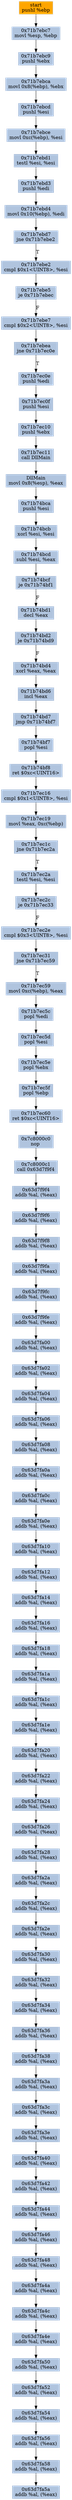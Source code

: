 digraph G {
node[shape=rectangle,style=filled,fillcolor=lightsteelblue,color=lightsteelblue]
bgcolor="transparent"
a0x71b7ebc6pushl_ebp[label="start\npushl %ebp",color="lightgrey",fillcolor="orange"];
a0x71b7ebc7movl_esp_ebp[label="0x71b7ebc7\nmovl %esp, %ebp"];
a0x71b7ebc9pushl_ebx[label="0x71b7ebc9\npushl %ebx"];
a0x71b7ebcamovl_0x8ebp__ebx[label="0x71b7ebca\nmovl 0x8(%ebp), %ebx"];
a0x71b7ebcdpushl_esi[label="0x71b7ebcd\npushl %esi"];
a0x71b7ebcemovl_0xcebp__esi[label="0x71b7ebce\nmovl 0xc(%ebp), %esi"];
a0x71b7ebd1testl_esi_esi[label="0x71b7ebd1\ntestl %esi, %esi"];
a0x71b7ebd3pushl_edi[label="0x71b7ebd3\npushl %edi"];
a0x71b7ebd4movl_0x10ebp__edi[label="0x71b7ebd4\nmovl 0x10(%ebp), %edi"];
a0x71b7ebd7jne_0x71b7ebe2[label="0x71b7ebd7\njne 0x71b7ebe2"];
a0x71b7ebe2cmpl_0x1UINT8_esi[label="0x71b7ebe2\ncmpl $0x1<UINT8>, %esi"];
a0x71b7ebe5je_0x71b7ebec[label="0x71b7ebe5\nje 0x71b7ebec"];
a0x71b7ebe7cmpl_0x2UINT8_esi[label="0x71b7ebe7\ncmpl $0x2<UINT8>, %esi"];
a0x71b7ebeajne_0x71b7ec0e[label="0x71b7ebea\njne 0x71b7ec0e"];
a0x71b7ec0epushl_edi[label="0x71b7ec0e\npushl %edi"];
a0x71b7ec0fpushl_esi[label="0x71b7ec0f\npushl %esi"];
a0x71b7ec10pushl_ebx[label="0x71b7ec10\npushl %ebx"];
a0x71b7ec11call_DllMain[label="0x71b7ec11\ncall DllMain"];
a0x71b74bc6movl_0x8esp__eax[label="DllMain\nmovl 0x8(%esp), %eax"];
a0x71b74bcapushl_esi[label="0x71b74bca\npushl %esi"];
a0x71b74bcbxorl_esi_esi[label="0x71b74bcb\nxorl %esi, %esi"];
a0x71b74bcdsubl_esi_eax[label="0x71b74bcd\nsubl %esi, %eax"];
a0x71b74bcfje_0x71b74bf1[label="0x71b74bcf\nje 0x71b74bf1"];
a0x71b74bd1decl_eax[label="0x71b74bd1\ndecl %eax"];
a0x71b74bd2je_0x71b74bd9[label="0x71b74bd2\nje 0x71b74bd9"];
a0x71b74bd4xorl_eax_eax[label="0x71b74bd4\nxorl %eax, %eax"];
a0x71b74bd6incl_eax[label="0x71b74bd6\nincl %eax"];
a0x71b74bd7jmp_0x71b74bf7[label="0x71b74bd7\njmp 0x71b74bf7"];
a0x71b74bf7popl_esi[label="0x71b74bf7\npopl %esi"];
a0x71b74bf8ret_0xcUINT16[label="0x71b74bf8\nret $0xc<UINT16>"];
a0x71b7ec16cmpl_0x1UINT8_esi[label="0x71b7ec16\ncmpl $0x1<UINT8>, %esi"];
a0x71b7ec19movl_eax_0xcebp_[label="0x71b7ec19\nmovl %eax, 0xc(%ebp)"];
a0x71b7ec1cjne_0x71b7ec2a[label="0x71b7ec1c\njne 0x71b7ec2a"];
a0x71b7ec2atestl_esi_esi[label="0x71b7ec2a\ntestl %esi, %esi"];
a0x71b7ec2cje_0x71b7ec33[label="0x71b7ec2c\nje 0x71b7ec33"];
a0x71b7ec2ecmpl_0x3UINT8_esi[label="0x71b7ec2e\ncmpl $0x3<UINT8>, %esi"];
a0x71b7ec31jne_0x71b7ec59[label="0x71b7ec31\njne 0x71b7ec59"];
a0x71b7ec59movl_0xcebp__eax[label="0x71b7ec59\nmovl 0xc(%ebp), %eax"];
a0x71b7ec5cpopl_edi[label="0x71b7ec5c\npopl %edi"];
a0x71b7ec5dpopl_esi[label="0x71b7ec5d\npopl %esi"];
a0x71b7ec5epopl_ebx[label="0x71b7ec5e\npopl %ebx"];
a0x71b7ec5fpopl_ebp[label="0x71b7ec5f\npopl %ebp"];
a0x71b7ec60ret_0xcUINT16[label="0x71b7ec60\nret $0xc<UINT16>"];
a0x7c8000c0nop_[label="0x7c8000c0\nnop "];
a0x7c8000c1call_0x63d7f9f4[label="0x7c8000c1\ncall 0x63d7f9f4"];
a0x63d7f9f4addb_al_eax_[label="0x63d7f9f4\naddb %al, (%eax)"];
a0x63d7f9f6addb_al_eax_[label="0x63d7f9f6\naddb %al, (%eax)"];
a0x63d7f9f8addb_al_eax_[label="0x63d7f9f8\naddb %al, (%eax)"];
a0x63d7f9faaddb_al_eax_[label="0x63d7f9fa\naddb %al, (%eax)"];
a0x63d7f9fcaddb_al_eax_[label="0x63d7f9fc\naddb %al, (%eax)"];
a0x63d7f9feaddb_al_eax_[label="0x63d7f9fe\naddb %al, (%eax)"];
a0x63d7fa00addb_al_eax_[label="0x63d7fa00\naddb %al, (%eax)"];
a0x63d7fa02addb_al_eax_[label="0x63d7fa02\naddb %al, (%eax)"];
a0x63d7fa04addb_al_eax_[label="0x63d7fa04\naddb %al, (%eax)"];
a0x63d7fa06addb_al_eax_[label="0x63d7fa06\naddb %al, (%eax)"];
a0x63d7fa08addb_al_eax_[label="0x63d7fa08\naddb %al, (%eax)"];
a0x63d7fa0aaddb_al_eax_[label="0x63d7fa0a\naddb %al, (%eax)"];
a0x63d7fa0caddb_al_eax_[label="0x63d7fa0c\naddb %al, (%eax)"];
a0x63d7fa0eaddb_al_eax_[label="0x63d7fa0e\naddb %al, (%eax)"];
a0x63d7fa10addb_al_eax_[label="0x63d7fa10\naddb %al, (%eax)"];
a0x63d7fa12addb_al_eax_[label="0x63d7fa12\naddb %al, (%eax)"];
a0x63d7fa14addb_al_eax_[label="0x63d7fa14\naddb %al, (%eax)"];
a0x63d7fa16addb_al_eax_[label="0x63d7fa16\naddb %al, (%eax)"];
a0x63d7fa18addb_al_eax_[label="0x63d7fa18\naddb %al, (%eax)"];
a0x63d7fa1aaddb_al_eax_[label="0x63d7fa1a\naddb %al, (%eax)"];
a0x63d7fa1caddb_al_eax_[label="0x63d7fa1c\naddb %al, (%eax)"];
a0x63d7fa1eaddb_al_eax_[label="0x63d7fa1e\naddb %al, (%eax)"];
a0x63d7fa20addb_al_eax_[label="0x63d7fa20\naddb %al, (%eax)"];
a0x63d7fa22addb_al_eax_[label="0x63d7fa22\naddb %al, (%eax)"];
a0x63d7fa24addb_al_eax_[label="0x63d7fa24\naddb %al, (%eax)"];
a0x63d7fa26addb_al_eax_[label="0x63d7fa26\naddb %al, (%eax)"];
a0x63d7fa28addb_al_eax_[label="0x63d7fa28\naddb %al, (%eax)"];
a0x63d7fa2aaddb_al_eax_[label="0x63d7fa2a\naddb %al, (%eax)"];
a0x63d7fa2caddb_al_eax_[label="0x63d7fa2c\naddb %al, (%eax)"];
a0x63d7fa2eaddb_al_eax_[label="0x63d7fa2e\naddb %al, (%eax)"];
a0x63d7fa30addb_al_eax_[label="0x63d7fa30\naddb %al, (%eax)"];
a0x63d7fa32addb_al_eax_[label="0x63d7fa32\naddb %al, (%eax)"];
a0x63d7fa34addb_al_eax_[label="0x63d7fa34\naddb %al, (%eax)"];
a0x63d7fa36addb_al_eax_[label="0x63d7fa36\naddb %al, (%eax)"];
a0x63d7fa38addb_al_eax_[label="0x63d7fa38\naddb %al, (%eax)"];
a0x63d7fa3aaddb_al_eax_[label="0x63d7fa3a\naddb %al, (%eax)"];
a0x63d7fa3caddb_al_eax_[label="0x63d7fa3c\naddb %al, (%eax)"];
a0x63d7fa3eaddb_al_eax_[label="0x63d7fa3e\naddb %al, (%eax)"];
a0x63d7fa40addb_al_eax_[label="0x63d7fa40\naddb %al, (%eax)"];
a0x63d7fa42addb_al_eax_[label="0x63d7fa42\naddb %al, (%eax)"];
a0x63d7fa44addb_al_eax_[label="0x63d7fa44\naddb %al, (%eax)"];
a0x63d7fa46addb_al_eax_[label="0x63d7fa46\naddb %al, (%eax)"];
a0x63d7fa48addb_al_eax_[label="0x63d7fa48\naddb %al, (%eax)"];
a0x63d7fa4aaddb_al_eax_[label="0x63d7fa4a\naddb %al, (%eax)"];
a0x63d7fa4caddb_al_eax_[label="0x63d7fa4c\naddb %al, (%eax)"];
a0x63d7fa4eaddb_al_eax_[label="0x63d7fa4e\naddb %al, (%eax)"];
a0x63d7fa50addb_al_eax_[label="0x63d7fa50\naddb %al, (%eax)"];
a0x63d7fa52addb_al_eax_[label="0x63d7fa52\naddb %al, (%eax)"];
a0x63d7fa54addb_al_eax_[label="0x63d7fa54\naddb %al, (%eax)"];
a0x63d7fa56addb_al_eax_[label="0x63d7fa56\naddb %al, (%eax)"];
a0x63d7fa58addb_al_eax_[label="0x63d7fa58\naddb %al, (%eax)"];
a0x63d7fa5aaddb_al_eax_[label="0x63d7fa5a\naddb %al, (%eax)"];
a0x71b7ebc6pushl_ebp -> a0x71b7ebc7movl_esp_ebp [color="#000000"];
a0x71b7ebc7movl_esp_ebp -> a0x71b7ebc9pushl_ebx [color="#000000"];
a0x71b7ebc9pushl_ebx -> a0x71b7ebcamovl_0x8ebp__ebx [color="#000000"];
a0x71b7ebcamovl_0x8ebp__ebx -> a0x71b7ebcdpushl_esi [color="#000000"];
a0x71b7ebcdpushl_esi -> a0x71b7ebcemovl_0xcebp__esi [color="#000000"];
a0x71b7ebcemovl_0xcebp__esi -> a0x71b7ebd1testl_esi_esi [color="#000000"];
a0x71b7ebd1testl_esi_esi -> a0x71b7ebd3pushl_edi [color="#000000"];
a0x71b7ebd3pushl_edi -> a0x71b7ebd4movl_0x10ebp__edi [color="#000000"];
a0x71b7ebd4movl_0x10ebp__edi -> a0x71b7ebd7jne_0x71b7ebe2 [color="#000000"];
a0x71b7ebd7jne_0x71b7ebe2 -> a0x71b7ebe2cmpl_0x1UINT8_esi [color="#000000",label="T"];
a0x71b7ebe2cmpl_0x1UINT8_esi -> a0x71b7ebe5je_0x71b7ebec [color="#000000"];
a0x71b7ebe5je_0x71b7ebec -> a0x71b7ebe7cmpl_0x2UINT8_esi [color="#000000",label="F"];
a0x71b7ebe7cmpl_0x2UINT8_esi -> a0x71b7ebeajne_0x71b7ec0e [color="#000000"];
a0x71b7ebeajne_0x71b7ec0e -> a0x71b7ec0epushl_edi [color="#000000",label="T"];
a0x71b7ec0epushl_edi -> a0x71b7ec0fpushl_esi [color="#000000"];
a0x71b7ec0fpushl_esi -> a0x71b7ec10pushl_ebx [color="#000000"];
a0x71b7ec10pushl_ebx -> a0x71b7ec11call_DllMain [color="#000000"];
a0x71b7ec11call_DllMain -> a0x71b74bc6movl_0x8esp__eax [color="#000000"];
a0x71b74bc6movl_0x8esp__eax -> a0x71b74bcapushl_esi [color="#000000"];
a0x71b74bcapushl_esi -> a0x71b74bcbxorl_esi_esi [color="#000000"];
a0x71b74bcbxorl_esi_esi -> a0x71b74bcdsubl_esi_eax [color="#000000"];
a0x71b74bcdsubl_esi_eax -> a0x71b74bcfje_0x71b74bf1 [color="#000000"];
a0x71b74bcfje_0x71b74bf1 -> a0x71b74bd1decl_eax [color="#000000",label="F"];
a0x71b74bd1decl_eax -> a0x71b74bd2je_0x71b74bd9 [color="#000000"];
a0x71b74bd2je_0x71b74bd9 -> a0x71b74bd4xorl_eax_eax [color="#000000",label="F"];
a0x71b74bd4xorl_eax_eax -> a0x71b74bd6incl_eax [color="#000000"];
a0x71b74bd6incl_eax -> a0x71b74bd7jmp_0x71b74bf7 [color="#000000"];
a0x71b74bd7jmp_0x71b74bf7 -> a0x71b74bf7popl_esi [color="#000000"];
a0x71b74bf7popl_esi -> a0x71b74bf8ret_0xcUINT16 [color="#000000"];
a0x71b74bf8ret_0xcUINT16 -> a0x71b7ec16cmpl_0x1UINT8_esi [color="#000000"];
a0x71b7ec16cmpl_0x1UINT8_esi -> a0x71b7ec19movl_eax_0xcebp_ [color="#000000"];
a0x71b7ec19movl_eax_0xcebp_ -> a0x71b7ec1cjne_0x71b7ec2a [color="#000000"];
a0x71b7ec1cjne_0x71b7ec2a -> a0x71b7ec2atestl_esi_esi [color="#000000",label="T"];
a0x71b7ec2atestl_esi_esi -> a0x71b7ec2cje_0x71b7ec33 [color="#000000"];
a0x71b7ec2cje_0x71b7ec33 -> a0x71b7ec2ecmpl_0x3UINT8_esi [color="#000000",label="F"];
a0x71b7ec2ecmpl_0x3UINT8_esi -> a0x71b7ec31jne_0x71b7ec59 [color="#000000"];
a0x71b7ec31jne_0x71b7ec59 -> a0x71b7ec59movl_0xcebp__eax [color="#000000",label="T"];
a0x71b7ec59movl_0xcebp__eax -> a0x71b7ec5cpopl_edi [color="#000000"];
a0x71b7ec5cpopl_edi -> a0x71b7ec5dpopl_esi [color="#000000"];
a0x71b7ec5dpopl_esi -> a0x71b7ec5epopl_ebx [color="#000000"];
a0x71b7ec5epopl_ebx -> a0x71b7ec5fpopl_ebp [color="#000000"];
a0x71b7ec5fpopl_ebp -> a0x71b7ec60ret_0xcUINT16 [color="#000000"];
a0x71b7ec60ret_0xcUINT16 -> a0x7c8000c0nop_ [color="#000000"];
a0x7c8000c0nop_ -> a0x7c8000c1call_0x63d7f9f4 [color="#000000"];
a0x7c8000c1call_0x63d7f9f4 -> a0x63d7f9f4addb_al_eax_ [color="#000000"];
a0x63d7f9f4addb_al_eax_ -> a0x63d7f9f6addb_al_eax_ [color="#000000"];
a0x63d7f9f6addb_al_eax_ -> a0x63d7f9f8addb_al_eax_ [color="#000000"];
a0x63d7f9f8addb_al_eax_ -> a0x63d7f9faaddb_al_eax_ [color="#000000"];
a0x63d7f9faaddb_al_eax_ -> a0x63d7f9fcaddb_al_eax_ [color="#000000"];
a0x63d7f9fcaddb_al_eax_ -> a0x63d7f9feaddb_al_eax_ [color="#000000"];
a0x63d7f9feaddb_al_eax_ -> a0x63d7fa00addb_al_eax_ [color="#000000"];
a0x63d7fa00addb_al_eax_ -> a0x63d7fa02addb_al_eax_ [color="#000000"];
a0x63d7fa02addb_al_eax_ -> a0x63d7fa04addb_al_eax_ [color="#000000"];
a0x63d7fa04addb_al_eax_ -> a0x63d7fa06addb_al_eax_ [color="#000000"];
a0x63d7fa06addb_al_eax_ -> a0x63d7fa08addb_al_eax_ [color="#000000"];
a0x63d7fa08addb_al_eax_ -> a0x63d7fa0aaddb_al_eax_ [color="#000000"];
a0x63d7fa0aaddb_al_eax_ -> a0x63d7fa0caddb_al_eax_ [color="#000000"];
a0x63d7fa0caddb_al_eax_ -> a0x63d7fa0eaddb_al_eax_ [color="#000000"];
a0x63d7fa0eaddb_al_eax_ -> a0x63d7fa10addb_al_eax_ [color="#000000"];
a0x63d7fa10addb_al_eax_ -> a0x63d7fa12addb_al_eax_ [color="#000000"];
a0x63d7fa12addb_al_eax_ -> a0x63d7fa14addb_al_eax_ [color="#000000"];
a0x63d7fa14addb_al_eax_ -> a0x63d7fa16addb_al_eax_ [color="#000000"];
a0x63d7fa16addb_al_eax_ -> a0x63d7fa18addb_al_eax_ [color="#000000"];
a0x63d7fa18addb_al_eax_ -> a0x63d7fa1aaddb_al_eax_ [color="#000000"];
a0x63d7fa1aaddb_al_eax_ -> a0x63d7fa1caddb_al_eax_ [color="#000000"];
a0x63d7fa1caddb_al_eax_ -> a0x63d7fa1eaddb_al_eax_ [color="#000000"];
a0x63d7fa1eaddb_al_eax_ -> a0x63d7fa20addb_al_eax_ [color="#000000"];
a0x63d7fa20addb_al_eax_ -> a0x63d7fa22addb_al_eax_ [color="#000000"];
a0x63d7fa22addb_al_eax_ -> a0x63d7fa24addb_al_eax_ [color="#000000"];
a0x63d7fa24addb_al_eax_ -> a0x63d7fa26addb_al_eax_ [color="#000000"];
a0x63d7fa26addb_al_eax_ -> a0x63d7fa28addb_al_eax_ [color="#000000"];
a0x63d7fa28addb_al_eax_ -> a0x63d7fa2aaddb_al_eax_ [color="#000000"];
a0x63d7fa2aaddb_al_eax_ -> a0x63d7fa2caddb_al_eax_ [color="#000000"];
a0x63d7fa2caddb_al_eax_ -> a0x63d7fa2eaddb_al_eax_ [color="#000000"];
a0x63d7fa2eaddb_al_eax_ -> a0x63d7fa30addb_al_eax_ [color="#000000"];
a0x63d7fa30addb_al_eax_ -> a0x63d7fa32addb_al_eax_ [color="#000000"];
a0x63d7fa32addb_al_eax_ -> a0x63d7fa34addb_al_eax_ [color="#000000"];
a0x63d7fa34addb_al_eax_ -> a0x63d7fa36addb_al_eax_ [color="#000000"];
a0x63d7fa36addb_al_eax_ -> a0x63d7fa38addb_al_eax_ [color="#000000"];
a0x63d7fa38addb_al_eax_ -> a0x63d7fa3aaddb_al_eax_ [color="#000000"];
a0x63d7fa3aaddb_al_eax_ -> a0x63d7fa3caddb_al_eax_ [color="#000000"];
a0x63d7fa3caddb_al_eax_ -> a0x63d7fa3eaddb_al_eax_ [color="#000000"];
a0x63d7fa3eaddb_al_eax_ -> a0x63d7fa40addb_al_eax_ [color="#000000"];
a0x63d7fa40addb_al_eax_ -> a0x63d7fa42addb_al_eax_ [color="#000000"];
a0x63d7fa42addb_al_eax_ -> a0x63d7fa44addb_al_eax_ [color="#000000"];
a0x63d7fa44addb_al_eax_ -> a0x63d7fa46addb_al_eax_ [color="#000000"];
a0x63d7fa46addb_al_eax_ -> a0x63d7fa48addb_al_eax_ [color="#000000"];
a0x63d7fa48addb_al_eax_ -> a0x63d7fa4aaddb_al_eax_ [color="#000000"];
a0x63d7fa4aaddb_al_eax_ -> a0x63d7fa4caddb_al_eax_ [color="#000000"];
a0x63d7fa4caddb_al_eax_ -> a0x63d7fa4eaddb_al_eax_ [color="#000000"];
a0x63d7fa4eaddb_al_eax_ -> a0x63d7fa50addb_al_eax_ [color="#000000"];
a0x63d7fa50addb_al_eax_ -> a0x63d7fa52addb_al_eax_ [color="#000000"];
a0x63d7fa52addb_al_eax_ -> a0x63d7fa54addb_al_eax_ [color="#000000"];
a0x63d7fa54addb_al_eax_ -> a0x63d7fa56addb_al_eax_ [color="#000000"];
a0x63d7fa56addb_al_eax_ -> a0x63d7fa58addb_al_eax_ [color="#000000"];
a0x63d7fa58addb_al_eax_ -> a0x63d7fa5aaddb_al_eax_ [color="#000000"];
}
